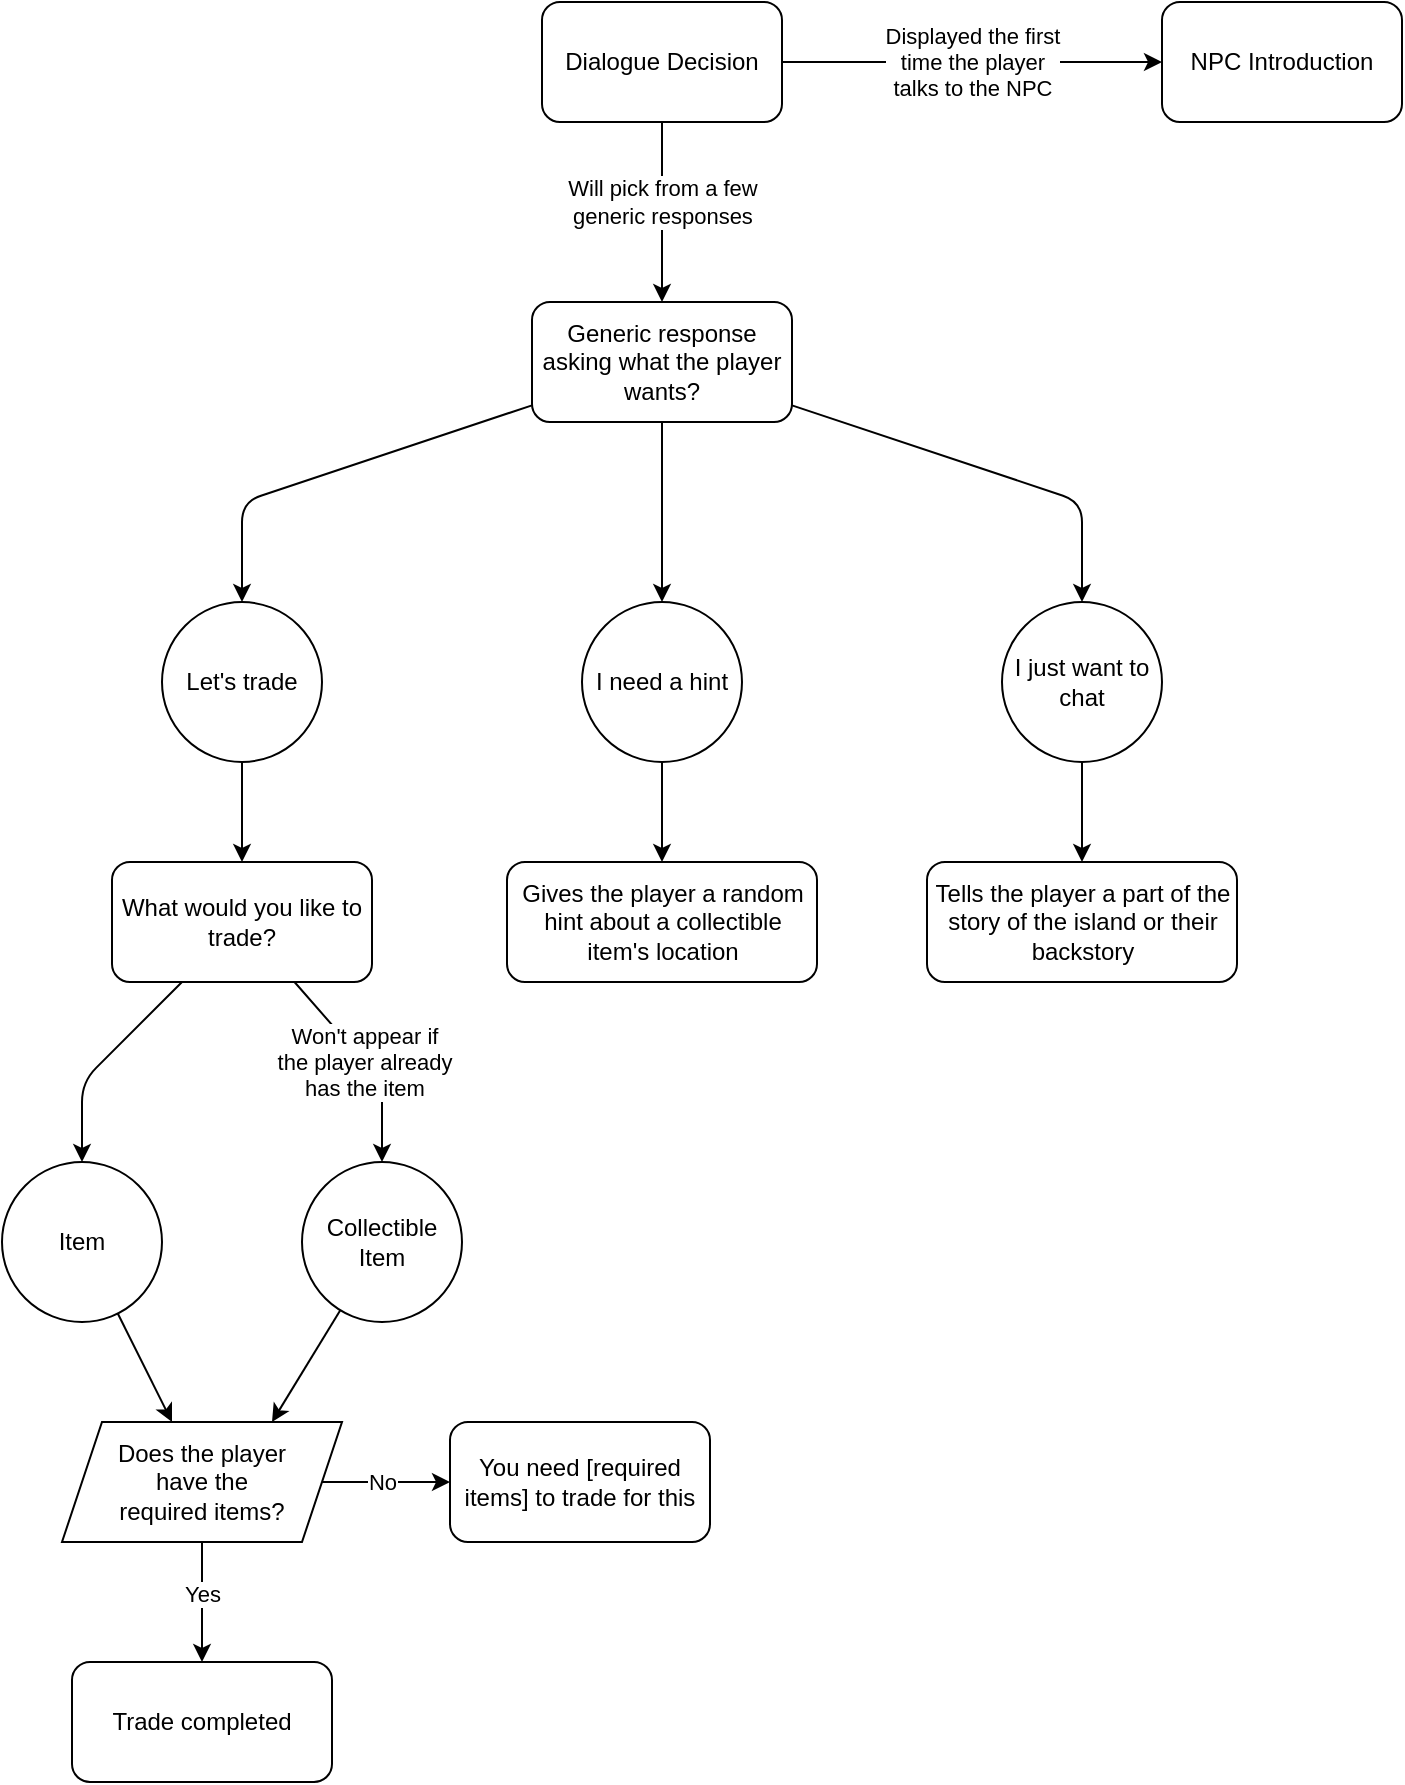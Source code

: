 <mxfile>
    <diagram name="Page-1" id="oxlErV5RyXR4SMP49z4J">
        <mxGraphModel dx="1066" dy="682" grid="1" gridSize="10" guides="1" tooltips="1" connect="1" arrows="1" fold="1" page="1" pageScale="1" pageWidth="827" pageHeight="1169" math="0" shadow="0">
            <root>
                <mxCell id="0"/>
                <mxCell id="1" parent="0"/>
                <mxCell id="fjAnOypBrhvvwmn703hx-8" value="Displayed the first&lt;br&gt;time the player&lt;br&gt;talks to the NPC" style="edgeStyle=orthogonalEdgeStyle;rounded=0;orthogonalLoop=1;jettySize=auto;html=1;entryX=0;entryY=0.5;entryDx=0;entryDy=0;" parent="1" source="fjAnOypBrhvvwmn703hx-1" target="fjAnOypBrhvvwmn703hx-2" edge="1">
                    <mxGeometry relative="1" as="geometry"/>
                </mxCell>
                <mxCell id="fjAnOypBrhvvwmn703hx-9" style="edgeStyle=orthogonalEdgeStyle;rounded=0;orthogonalLoop=1;jettySize=auto;html=1;entryX=0.5;entryY=0;entryDx=0;entryDy=0;" parent="1" source="fjAnOypBrhvvwmn703hx-1" target="fjAnOypBrhvvwmn703hx-3" edge="1">
                    <mxGeometry relative="1" as="geometry"/>
                </mxCell>
                <mxCell id="fjAnOypBrhvvwmn703hx-10" value="Will pick from a few&lt;br&gt;generic responses" style="edgeLabel;html=1;align=center;verticalAlign=middle;resizable=0;points=[];" parent="fjAnOypBrhvvwmn703hx-9" vertex="1" connectable="0">
                    <mxGeometry x="-0.111" relative="1" as="geometry">
                        <mxPoint as="offset"/>
                    </mxGeometry>
                </mxCell>
                <mxCell id="fjAnOypBrhvvwmn703hx-1" value="Dialogue Decision" style="rounded=1;whiteSpace=wrap;html=1;" parent="1" vertex="1">
                    <mxGeometry x="330" y="30" width="120" height="60" as="geometry"/>
                </mxCell>
                <mxCell id="fjAnOypBrhvvwmn703hx-2" value="NPC Introduction" style="rounded=1;whiteSpace=wrap;html=1;" parent="1" vertex="1">
                    <mxGeometry x="640" y="30" width="120" height="60" as="geometry"/>
                </mxCell>
                <mxCell id="3" style="edgeStyle=none;html=1;entryX=0.5;entryY=0;entryDx=0;entryDy=0;" edge="1" parent="1" source="fjAnOypBrhvvwmn703hx-3" target="fjAnOypBrhvvwmn703hx-5">
                    <mxGeometry relative="1" as="geometry"/>
                </mxCell>
                <mxCell id="24" style="edgeStyle=none;html=1;entryX=0.5;entryY=0;entryDx=0;entryDy=0;" edge="1" parent="1" source="fjAnOypBrhvvwmn703hx-3" target="fjAnOypBrhvvwmn703hx-7">
                    <mxGeometry relative="1" as="geometry">
                        <Array as="points">
                            <mxPoint x="600" y="280"/>
                        </Array>
                    </mxGeometry>
                </mxCell>
                <mxCell id="25" style="edgeStyle=none;html=1;entryX=0.5;entryY=0;entryDx=0;entryDy=0;" edge="1" parent="1" source="fjAnOypBrhvvwmn703hx-3" target="fjAnOypBrhvvwmn703hx-6">
                    <mxGeometry relative="1" as="geometry">
                        <Array as="points">
                            <mxPoint x="180" y="280"/>
                        </Array>
                    </mxGeometry>
                </mxCell>
                <mxCell id="fjAnOypBrhvvwmn703hx-3" value="Generic response asking what the player wants?" style="rounded=1;whiteSpace=wrap;html=1;" parent="1" vertex="1">
                    <mxGeometry x="325" y="180" width="130" height="60" as="geometry"/>
                </mxCell>
                <mxCell id="21" value="" style="edgeStyle=none;html=1;" edge="1" parent="1" source="fjAnOypBrhvvwmn703hx-5" target="20">
                    <mxGeometry relative="1" as="geometry"/>
                </mxCell>
                <mxCell id="fjAnOypBrhvvwmn703hx-5" value="I need a hint" style="ellipse;whiteSpace=wrap;html=1;aspect=fixed;" parent="1" vertex="1">
                    <mxGeometry x="350" y="330" width="80" height="80" as="geometry"/>
                </mxCell>
                <mxCell id="6" style="edgeStyle=none;html=1;entryX=0.5;entryY=0;entryDx=0;entryDy=0;" edge="1" parent="1" source="fjAnOypBrhvvwmn703hx-6" target="5">
                    <mxGeometry relative="1" as="geometry"/>
                </mxCell>
                <mxCell id="fjAnOypBrhvvwmn703hx-6" value="Let's trade" style="ellipse;whiteSpace=wrap;html=1;aspect=fixed;" parent="1" vertex="1">
                    <mxGeometry x="140" y="330" width="80" height="80" as="geometry"/>
                </mxCell>
                <mxCell id="23" value="" style="edgeStyle=none;html=1;" edge="1" parent="1" source="fjAnOypBrhvvwmn703hx-7" target="22">
                    <mxGeometry relative="1" as="geometry"/>
                </mxCell>
                <mxCell id="fjAnOypBrhvvwmn703hx-7" value="I just want to chat" style="ellipse;whiteSpace=wrap;html=1;aspect=fixed;" parent="1" vertex="1">
                    <mxGeometry x="560" y="330" width="80" height="80" as="geometry"/>
                </mxCell>
                <mxCell id="9" style="edgeStyle=none;html=1;entryX=0.5;entryY=0;entryDx=0;entryDy=0;" edge="1" parent="1" source="5" target="7">
                    <mxGeometry relative="1" as="geometry">
                        <Array as="points">
                            <mxPoint x="100" y="570"/>
                        </Array>
                    </mxGeometry>
                </mxCell>
                <mxCell id="10" value="Won't appear if&lt;br&gt;the player already&lt;br&gt;has the item" style="edgeStyle=none;html=1;entryX=0.5;entryY=0;entryDx=0;entryDy=0;" edge="1" parent="1" source="5" target="8">
                    <mxGeometry relative="1" as="geometry">
                        <Array as="points">
                            <mxPoint x="250" y="570"/>
                        </Array>
                    </mxGeometry>
                </mxCell>
                <mxCell id="5" value="What would you like to trade?" style="rounded=1;whiteSpace=wrap;html=1;" vertex="1" parent="1">
                    <mxGeometry x="115" y="460" width="130" height="60" as="geometry"/>
                </mxCell>
                <mxCell id="12" value="" style="edgeStyle=none;html=1;" edge="1" parent="1" source="7" target="11">
                    <mxGeometry relative="1" as="geometry"/>
                </mxCell>
                <mxCell id="7" value="Item" style="ellipse;whiteSpace=wrap;html=1;aspect=fixed;" vertex="1" parent="1">
                    <mxGeometry x="60" y="610" width="80" height="80" as="geometry"/>
                </mxCell>
                <mxCell id="19" style="edgeStyle=none;html=1;entryX=0.75;entryY=0;entryDx=0;entryDy=0;" edge="1" parent="1" source="8" target="11">
                    <mxGeometry relative="1" as="geometry"/>
                </mxCell>
                <mxCell id="8" value="Collectible Item" style="ellipse;whiteSpace=wrap;html=1;aspect=fixed;" vertex="1" parent="1">
                    <mxGeometry x="210" y="610" width="80" height="80" as="geometry"/>
                </mxCell>
                <mxCell id="14" value="" style="edgeStyle=none;html=1;" edge="1" parent="1" source="11" target="13">
                    <mxGeometry relative="1" as="geometry"/>
                </mxCell>
                <mxCell id="15" value="No" style="edgeLabel;html=1;align=center;verticalAlign=middle;resizable=0;points=[];" vertex="1" connectable="0" parent="14">
                    <mxGeometry x="-0.083" relative="1" as="geometry">
                        <mxPoint as="offset"/>
                    </mxGeometry>
                </mxCell>
                <mxCell id="17" value="" style="edgeStyle=none;html=1;" edge="1" parent="1" source="11" target="16">
                    <mxGeometry relative="1" as="geometry"/>
                </mxCell>
                <mxCell id="18" value="Yes" style="edgeLabel;html=1;align=center;verticalAlign=middle;resizable=0;points=[];" vertex="1" connectable="0" parent="17">
                    <mxGeometry x="-0.144" relative="1" as="geometry">
                        <mxPoint as="offset"/>
                    </mxGeometry>
                </mxCell>
                <mxCell id="11" value="Does the player&lt;br&gt;have the&lt;br&gt;required items?" style="shape=parallelogram;perimeter=parallelogramPerimeter;whiteSpace=wrap;html=1;fixedSize=1;" vertex="1" parent="1">
                    <mxGeometry x="90" y="740" width="140" height="60" as="geometry"/>
                </mxCell>
                <mxCell id="13" value="You need [required items] to trade for this" style="rounded=1;whiteSpace=wrap;html=1;" vertex="1" parent="1">
                    <mxGeometry x="284" y="740" width="130" height="60" as="geometry"/>
                </mxCell>
                <mxCell id="16" value="Trade completed" style="rounded=1;whiteSpace=wrap;html=1;" vertex="1" parent="1">
                    <mxGeometry x="95" y="860" width="130" height="60" as="geometry"/>
                </mxCell>
                <mxCell id="20" value="Gives the player a random hint about a collectible item's location" style="rounded=1;whiteSpace=wrap;html=1;" vertex="1" parent="1">
                    <mxGeometry x="312.5" y="460" width="155" height="60" as="geometry"/>
                </mxCell>
                <mxCell id="22" value="Tells the player a part of the story of the island or their backstory" style="rounded=1;whiteSpace=wrap;html=1;" vertex="1" parent="1">
                    <mxGeometry x="522.5" y="460" width="155" height="60" as="geometry"/>
                </mxCell>
            </root>
        </mxGraphModel>
    </diagram>
</mxfile>